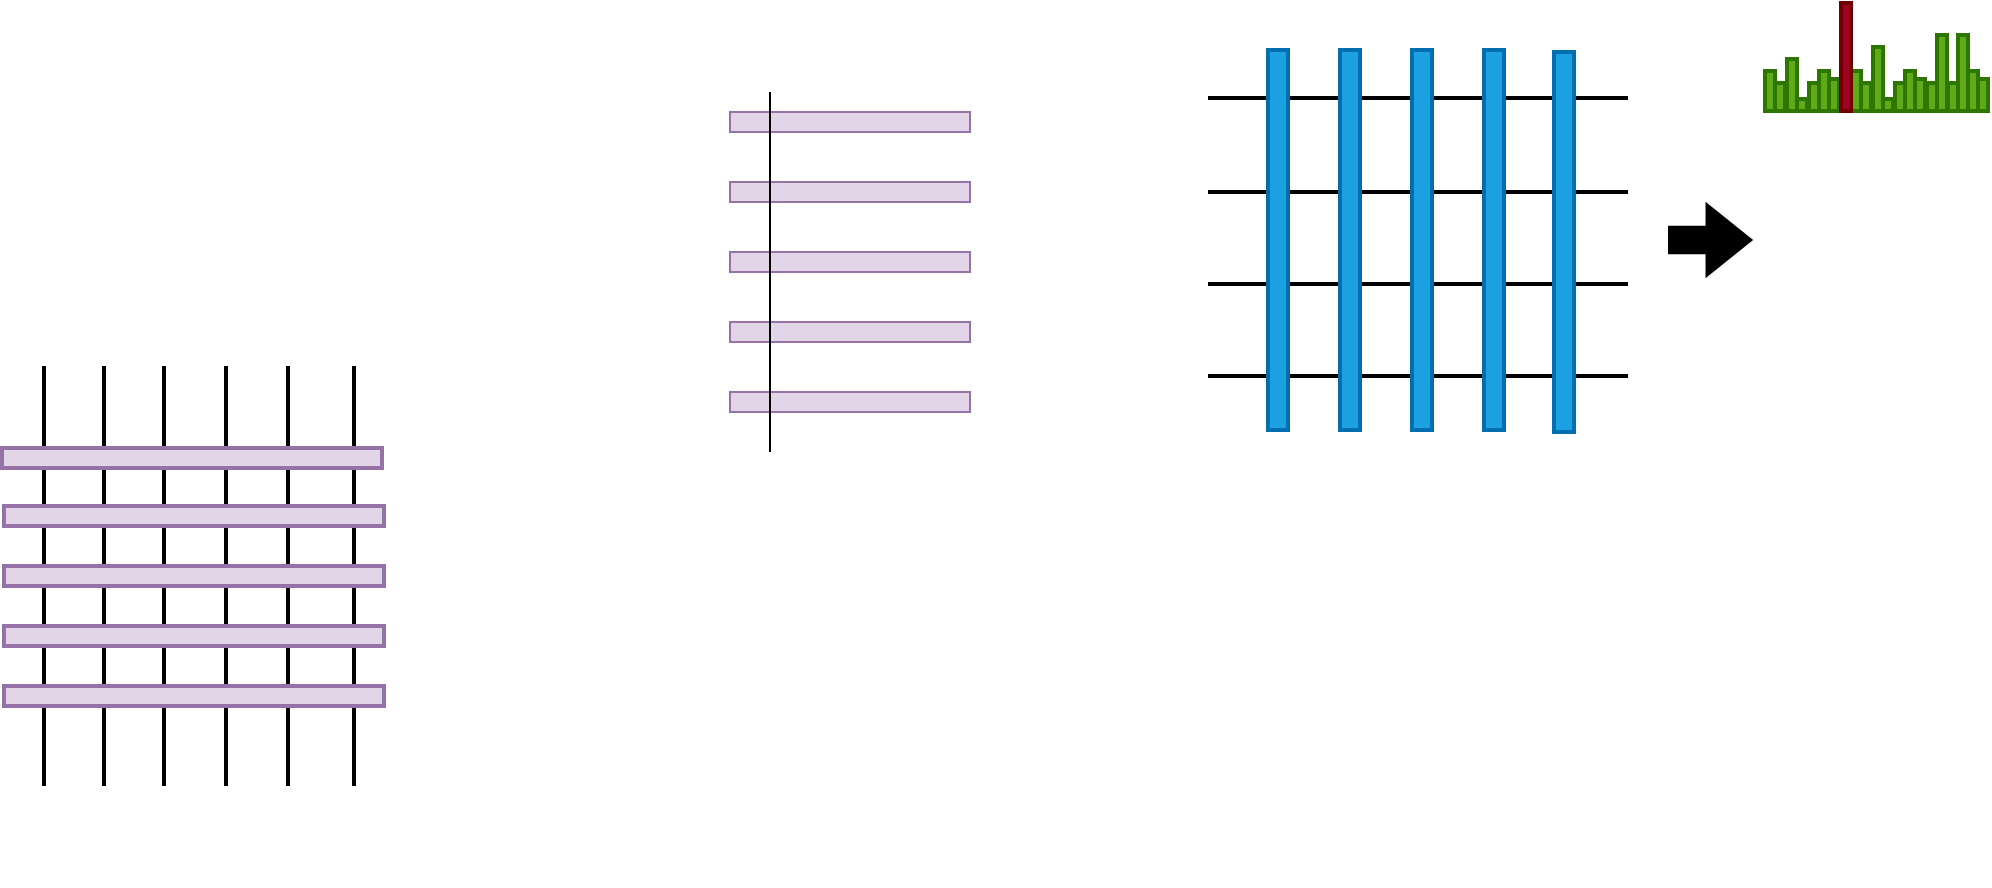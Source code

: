 <mxfile version="12.1.9" type="github" pages="1">
  <diagram id="ucN_eq42EwhsVekuWUfu" name="第 1 页">
    <mxGraphModel dx="1209" dy="324" grid="1" gridSize="10" guides="1" tooltips="1" connect="1" arrows="1" fold="1" page="1" pageScale="1" pageWidth="827" pageHeight="1169" math="0" shadow="0">
      <root>
        <mxCell id="0"/>
        <mxCell id="1" parent="0"/>
        <mxCell id="b7vhbKfn63qTptd5rGrX-1" value="" style="rounded=0;whiteSpace=wrap;html=1;fillColor=#e1d5e7;strokeColor=#9673a6;" parent="1" vertex="1">
          <mxGeometry x="-210" y="100" width="120" height="10" as="geometry"/>
        </mxCell>
        <mxCell id="b7vhbKfn63qTptd5rGrX-2" value="" style="rounded=0;whiteSpace=wrap;html=1;fillColor=#e1d5e7;strokeColor=#9673a6;" parent="1" vertex="1">
          <mxGeometry x="-210" y="135" width="120" height="10" as="geometry"/>
        </mxCell>
        <mxCell id="b7vhbKfn63qTptd5rGrX-3" value="" style="rounded=0;whiteSpace=wrap;html=1;fillColor=#e1d5e7;strokeColor=#9673a6;" parent="1" vertex="1">
          <mxGeometry x="-210" y="170" width="120" height="10" as="geometry"/>
        </mxCell>
        <mxCell id="b7vhbKfn63qTptd5rGrX-4" value="" style="rounded=0;whiteSpace=wrap;html=1;fillColor=#e1d5e7;strokeColor=#9673a6;" parent="1" vertex="1">
          <mxGeometry x="-210" y="205" width="120" height="10" as="geometry"/>
        </mxCell>
        <mxCell id="b7vhbKfn63qTptd5rGrX-5" value="" style="rounded=0;whiteSpace=wrap;html=1;fillColor=#e1d5e7;strokeColor=#9673a6;" parent="1" vertex="1">
          <mxGeometry x="-210" y="240" width="120" height="10" as="geometry"/>
        </mxCell>
        <mxCell id="b7vhbKfn63qTptd5rGrX-6" value="" style="endArrow=none;html=1;" parent="1" edge="1">
          <mxGeometry width="50" height="50" relative="1" as="geometry">
            <mxPoint x="-190" y="270" as="sourcePoint"/>
            <mxPoint x="-190" y="90" as="targetPoint"/>
          </mxGeometry>
        </mxCell>
        <mxCell id="b7vhbKfn63qTptd5rGrX-35" value="" style="group;rotation=90;" parent="1" vertex="1" connectable="0">
          <mxGeometry x="-630" y="255" width="309" height="155" as="geometry"/>
        </mxCell>
        <mxCell id="b7vhbKfn63qTptd5rGrX-24" value="" style="endArrow=none;html=1;strokeWidth=2;" parent="b7vhbKfn63qTptd5rGrX-35" edge="1">
          <mxGeometry width="50" height="50" relative="1" as="geometry">
            <mxPoint x="232" y="182" as="sourcePoint"/>
            <mxPoint x="232" y="-28" as="targetPoint"/>
          </mxGeometry>
        </mxCell>
        <mxCell id="b7vhbKfn63qTptd5rGrX-25" value="" style="endArrow=none;html=1;strokeWidth=2;" parent="b7vhbKfn63qTptd5rGrX-35" edge="1">
          <mxGeometry width="50" height="50" relative="1" as="geometry">
            <mxPoint x="199" y="182" as="sourcePoint"/>
            <mxPoint x="199" y="-28" as="targetPoint"/>
          </mxGeometry>
        </mxCell>
        <mxCell id="b7vhbKfn63qTptd5rGrX-26" value="" style="endArrow=none;html=1;strokeWidth=2;" parent="b7vhbKfn63qTptd5rGrX-35" edge="1">
          <mxGeometry width="50" height="50" relative="1" as="geometry">
            <mxPoint x="168" y="182" as="sourcePoint"/>
            <mxPoint x="168" y="-28" as="targetPoint"/>
          </mxGeometry>
        </mxCell>
        <mxCell id="b7vhbKfn63qTptd5rGrX-27" value="" style="endArrow=none;html=1;strokeWidth=2;" parent="b7vhbKfn63qTptd5rGrX-35" edge="1">
          <mxGeometry width="50" height="50" relative="1" as="geometry">
            <mxPoint x="137" y="182" as="sourcePoint"/>
            <mxPoint x="137" y="-28" as="targetPoint"/>
          </mxGeometry>
        </mxCell>
        <mxCell id="b7vhbKfn63qTptd5rGrX-28" value="" style="endArrow=none;html=1;strokeWidth=2;" parent="b7vhbKfn63qTptd5rGrX-35" edge="1">
          <mxGeometry width="50" height="50" relative="1" as="geometry">
            <mxPoint x="107" y="182" as="sourcePoint"/>
            <mxPoint x="107" y="-28" as="targetPoint"/>
          </mxGeometry>
        </mxCell>
        <mxCell id="b7vhbKfn63qTptd5rGrX-29" value="" style="endArrow=none;html=1;strokeWidth=2;" parent="b7vhbKfn63qTptd5rGrX-35" edge="1">
          <mxGeometry width="50" height="50" relative="1" as="geometry">
            <mxPoint x="77" y="182" as="sourcePoint"/>
            <mxPoint x="77" y="-28" as="targetPoint"/>
          </mxGeometry>
        </mxCell>
        <mxCell id="b7vhbKfn63qTptd5rGrX-30" value="" style="rounded=0;whiteSpace=wrap;html=1;fillColor=#e1d5e7;strokeColor=#9673a6;rotation=0;strokeWidth=2;" parent="b7vhbKfn63qTptd5rGrX-35" vertex="1">
          <mxGeometry x="56" y="13" width="190" height="10" as="geometry"/>
        </mxCell>
        <mxCell id="b7vhbKfn63qTptd5rGrX-31" value="" style="rounded=0;whiteSpace=wrap;html=1;fillColor=#e1d5e7;strokeColor=#9673a6;rotation=0;strokeWidth=2;" parent="b7vhbKfn63qTptd5rGrX-35" vertex="1">
          <mxGeometry x="57" y="42" width="190" height="10" as="geometry"/>
        </mxCell>
        <mxCell id="b7vhbKfn63qTptd5rGrX-32" value="" style="rounded=0;whiteSpace=wrap;html=1;fillColor=#e1d5e7;strokeColor=#9673a6;rotation=0;strokeWidth=2;" parent="b7vhbKfn63qTptd5rGrX-35" vertex="1">
          <mxGeometry x="57" y="72" width="190" height="10" as="geometry"/>
        </mxCell>
        <mxCell id="b7vhbKfn63qTptd5rGrX-33" value="" style="rounded=0;whiteSpace=wrap;html=1;fillColor=#e1d5e7;strokeColor=#9673a6;rotation=0;strokeWidth=2;" parent="b7vhbKfn63qTptd5rGrX-35" vertex="1">
          <mxGeometry x="57" y="102" width="190" height="10" as="geometry"/>
        </mxCell>
        <mxCell id="b7vhbKfn63qTptd5rGrX-34" value="" style="rounded=0;whiteSpace=wrap;html=1;fillColor=#e1d5e7;strokeColor=#9673a6;rotation=0;strokeWidth=2;" parent="b7vhbKfn63qTptd5rGrX-35" vertex="1">
          <mxGeometry x="57" y="132" width="190" height="10" as="geometry"/>
        </mxCell>
        <mxCell id="BSNSr3al7UwsHHKzE54c-1" value="" style="endArrow=none;html=1;strokeWidth=2;" edge="1" parent="1">
          <mxGeometry width="50" height="50" relative="1" as="geometry">
            <mxPoint x="239" y="93" as="sourcePoint"/>
            <mxPoint x="29" y="93" as="targetPoint"/>
          </mxGeometry>
        </mxCell>
        <mxCell id="BSNSr3al7UwsHHKzE54c-2" value="" style="endArrow=none;html=1;strokeWidth=2;" edge="1" parent="1">
          <mxGeometry width="50" height="50" relative="1" as="geometry">
            <mxPoint x="239" y="140" as="sourcePoint"/>
            <mxPoint x="29" y="140" as="targetPoint"/>
          </mxGeometry>
        </mxCell>
        <mxCell id="BSNSr3al7UwsHHKzE54c-3" value="" style="endArrow=none;html=1;strokeWidth=2;" edge="1" parent="1">
          <mxGeometry width="50" height="50" relative="1" as="geometry">
            <mxPoint x="239" y="186" as="sourcePoint"/>
            <mxPoint x="29" y="186" as="targetPoint"/>
          </mxGeometry>
        </mxCell>
        <mxCell id="BSNSr3al7UwsHHKzE54c-4" value="" style="endArrow=none;html=1;strokeWidth=2;" edge="1" parent="1">
          <mxGeometry width="50" height="50" relative="1" as="geometry">
            <mxPoint x="239" y="232" as="sourcePoint"/>
            <mxPoint x="29" y="232" as="targetPoint"/>
          </mxGeometry>
        </mxCell>
        <mxCell id="BSNSr3al7UwsHHKzE54c-8" value="" style="rounded=0;whiteSpace=wrap;html=1;fillColor=#1ba1e2;strokeColor=#006EAF;rotation=-90;strokeWidth=2;fontColor=#ffffff;" vertex="1" parent="1">
          <mxGeometry x="-31" y="159" width="190" height="10" as="geometry"/>
        </mxCell>
        <mxCell id="BSNSr3al7UwsHHKzE54c-9" value="" style="rounded=0;whiteSpace=wrap;html=1;fillColor=#1ba1e2;strokeColor=#006EAF;rotation=-90;strokeWidth=2;fontColor=#ffffff;" vertex="1" parent="1">
          <mxGeometry x="5" y="159" width="190" height="10" as="geometry"/>
        </mxCell>
        <mxCell id="BSNSr3al7UwsHHKzE54c-10" value="" style="rounded=0;whiteSpace=wrap;html=1;fillColor=#1ba1e2;strokeColor=#006EAF;rotation=-90;strokeWidth=2;fontColor=#ffffff;" vertex="1" parent="1">
          <mxGeometry x="41" y="159" width="190" height="10" as="geometry"/>
        </mxCell>
        <mxCell id="BSNSr3al7UwsHHKzE54c-11" value="" style="rounded=0;whiteSpace=wrap;html=1;fillColor=#1ba1e2;strokeColor=#006EAF;rotation=-90;strokeWidth=2;fontColor=#ffffff;" vertex="1" parent="1">
          <mxGeometry x="77" y="159" width="190" height="10" as="geometry"/>
        </mxCell>
        <mxCell id="BSNSr3al7UwsHHKzE54c-12" value="" style="rounded=0;whiteSpace=wrap;html=1;fillColor=#1ba1e2;strokeColor=#006EAF;rotation=-90;strokeWidth=2;fontColor=#ffffff;" vertex="1" parent="1">
          <mxGeometry x="112" y="160" width="190" height="10" as="geometry"/>
        </mxCell>
        <mxCell id="BSNSr3al7UwsHHKzE54c-13" value="" style="shape=singleArrow;whiteSpace=wrap;html=1;arrowWidth=0.363;arrowSize=0.531;strokeWidth=2;fillColor=#000000;strokeColor=#000000;" vertex="1" parent="1">
          <mxGeometry x="260" y="147" width="40" height="34" as="geometry"/>
        </mxCell>
        <mxCell id="BSNSr3al7UwsHHKzE54c-17" value="" style="rounded=0;whiteSpace=wrap;html=1;fillColor=#60a917;strokeColor=#2D7600;rotation=-90;strokeWidth=2;fontColor=#ffffff;" vertex="1" parent="1">
          <mxGeometry x="300" y="87" width="20" height="5" as="geometry"/>
        </mxCell>
        <mxCell id="BSNSr3al7UwsHHKzE54c-20" value="" style="rounded=0;whiteSpace=wrap;html=1;fillColor=#60a917;strokeColor=#2D7600;rotation=-90;strokeWidth=2;fontColor=#ffffff;" vertex="1" parent="1">
          <mxGeometry x="308" y="90" width="14" height="5" as="geometry"/>
        </mxCell>
        <mxCell id="BSNSr3al7UwsHHKzE54c-21" value="" style="rounded=0;whiteSpace=wrap;html=1;fillColor=#60a917;strokeColor=#2D7600;rotation=-90;strokeWidth=2;fontColor=#ffffff;" vertex="1" parent="1">
          <mxGeometry x="308" y="84" width="26" height="5" as="geometry"/>
        </mxCell>
        <mxCell id="BSNSr3al7UwsHHKzE54c-23" value="" style="rounded=0;whiteSpace=wrap;html=1;fillColor=#60a917;strokeColor=#2D7600;rotation=-90;strokeWidth=2;fontColor=#ffffff;" vertex="1" parent="1">
          <mxGeometry x="323" y="94" width="6" height="5" as="geometry"/>
        </mxCell>
        <mxCell id="BSNSr3al7UwsHHKzE54c-24" value="" style="rounded=0;whiteSpace=wrap;html=1;fillColor=#60a917;strokeColor=#2D7600;rotation=-90;strokeWidth=2;fontColor=#ffffff;" vertex="1" parent="1">
          <mxGeometry x="325" y="90" width="14" height="5" as="geometry"/>
        </mxCell>
        <mxCell id="BSNSr3al7UwsHHKzE54c-25" value="" style="rounded=0;whiteSpace=wrap;html=1;fillColor=#60a917;strokeColor=#2D7600;rotation=-90;strokeWidth=2;fontColor=#ffffff;" vertex="1" parent="1">
          <mxGeometry x="327" y="87" width="20" height="5" as="geometry"/>
        </mxCell>
        <mxCell id="BSNSr3al7UwsHHKzE54c-28" value="" style="rounded=0;whiteSpace=wrap;html=1;fillColor=#60a917;strokeColor=#2D7600;rotation=-90;strokeWidth=2;fontColor=#ffffff;" vertex="1" parent="1">
          <mxGeometry x="334" y="89" width="16" height="5" as="geometry"/>
        </mxCell>
        <mxCell id="BSNSr3al7UwsHHKzE54c-30" value="" style="rounded=0;whiteSpace=wrap;html=1;fillColor=#60a917;strokeColor=#2D7600;rotation=-90;strokeWidth=2;fontColor=#ffffff;" vertex="1" parent="1">
          <mxGeometry x="343" y="87" width="20" height="5" as="geometry"/>
        </mxCell>
        <mxCell id="BSNSr3al7UwsHHKzE54c-31" value="" style="rounded=0;whiteSpace=wrap;html=1;fillColor=#60a917;strokeColor=#2D7600;rotation=-90;strokeWidth=2;fontColor=#ffffff;" vertex="1" parent="1">
          <mxGeometry x="351" y="90" width="14" height="5" as="geometry"/>
        </mxCell>
        <mxCell id="BSNSr3al7UwsHHKzE54c-32" value="" style="rounded=0;whiteSpace=wrap;html=1;fillColor=#60a917;strokeColor=#2D7600;rotation=-90;strokeWidth=2;fontColor=#ffffff;" vertex="1" parent="1">
          <mxGeometry x="348" y="81" width="32" height="5" as="geometry"/>
        </mxCell>
        <mxCell id="BSNSr3al7UwsHHKzE54c-33" value="" style="rounded=0;whiteSpace=wrap;html=1;fillColor=#60a917;strokeColor=#2D7600;rotation=-90;strokeWidth=2;fontColor=#ffffff;" vertex="1" parent="1">
          <mxGeometry x="366" y="94" width="6" height="5" as="geometry"/>
        </mxCell>
        <mxCell id="BSNSr3al7UwsHHKzE54c-34" value="" style="rounded=0;whiteSpace=wrap;html=1;fillColor=#60a917;strokeColor=#2D7600;rotation=-90;strokeWidth=2;fontColor=#ffffff;" vertex="1" parent="1">
          <mxGeometry x="368" y="90" width="14" height="5" as="geometry"/>
        </mxCell>
        <mxCell id="BSNSr3al7UwsHHKzE54c-35" value="" style="rounded=0;whiteSpace=wrap;html=1;fillColor=#60a917;strokeColor=#2D7600;rotation=-90;strokeWidth=2;fontColor=#ffffff;" vertex="1" parent="1">
          <mxGeometry x="370" y="87" width="20" height="5" as="geometry"/>
        </mxCell>
        <mxCell id="BSNSr3al7UwsHHKzE54c-36" value="" style="rounded=0;whiteSpace=wrap;html=1;fillColor=#60a917;strokeColor=#2D7600;rotation=-90;strokeWidth=2;fontColor=#ffffff;" vertex="1" parent="1">
          <mxGeometry x="377" y="78" width="38" height="5" as="geometry"/>
        </mxCell>
        <mxCell id="BSNSr3al7UwsHHKzE54c-37" value="" style="rounded=0;whiteSpace=wrap;html=1;fillColor=#60a917;strokeColor=#2D7600;rotation=-90;strokeWidth=2;fontColor=#ffffff;" vertex="1" parent="1">
          <mxGeometry x="377" y="89" width="16" height="5" as="geometry"/>
        </mxCell>
        <mxCell id="BSNSr3al7UwsHHKzE54c-38" value="" style="rounded=0;whiteSpace=wrap;html=1;fillColor=#60a917;strokeColor=#2D7600;rotation=-90;strokeWidth=2;fontColor=#ffffff;" vertex="1" parent="1">
          <mxGeometry x="384" y="90" width="14" height="5" as="geometry"/>
        </mxCell>
        <mxCell id="BSNSr3al7UwsHHKzE54c-29" value="" style="rounded=0;whiteSpace=wrap;html=1;fillColor=#a20025;strokeColor=#6F0000;rotation=-90;strokeWidth=2;fontColor=#ffffff;" vertex="1" parent="1">
          <mxGeometry x="321" y="70" width="54" height="5" as="geometry"/>
        </mxCell>
        <mxCell id="BSNSr3al7UwsHHKzE54c-58" value="" style="rounded=0;whiteSpace=wrap;html=1;fillColor=#60a917;strokeColor=#2D7600;rotation=-90;strokeWidth=2;fontColor=#ffffff;" vertex="1" parent="1">
          <mxGeometry x="401.5" y="87" width="20" height="5" as="geometry"/>
        </mxCell>
        <mxCell id="BSNSr3al7UwsHHKzE54c-59" value="" style="rounded=0;whiteSpace=wrap;html=1;fillColor=#60a917;strokeColor=#2D7600;rotation=-90;strokeWidth=2;fontColor=#ffffff;" vertex="1" parent="1">
          <mxGeometry x="387.5" y="78" width="38" height="5" as="geometry"/>
        </mxCell>
        <mxCell id="BSNSr3al7UwsHHKzE54c-60" value="" style="rounded=0;whiteSpace=wrap;html=1;fillColor=#60a917;strokeColor=#2D7600;rotation=-90;strokeWidth=2;fontColor=#ffffff;" vertex="1" parent="1">
          <mxGeometry x="408.5" y="89" width="16" height="5" as="geometry"/>
        </mxCell>
        <mxCell id="BSNSr3al7UwsHHKzE54c-61" value="" style="rounded=0;whiteSpace=wrap;html=1;fillColor=#60a917;strokeColor=#2D7600;rotation=-90;strokeWidth=2;fontColor=#ffffff;" vertex="1" parent="1">
          <mxGeometry x="394.5" y="90" width="14" height="5" as="geometry"/>
        </mxCell>
      </root>
    </mxGraphModel>
  </diagram>
</mxfile>
